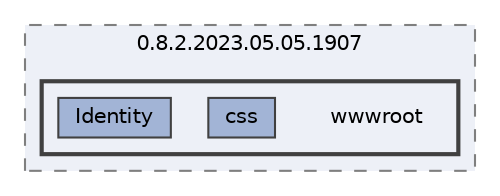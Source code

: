 digraph "BLAZAM/bin/Release/net6.0/publish/update/staged/0.8.2.2023.05.05.1907/wwwroot"
{
 // LATEX_PDF_SIZE
  bgcolor="transparent";
  edge [fontname=Helvetica,fontsize=10,labelfontname=Helvetica,labelfontsize=10];
  node [fontname=Helvetica,fontsize=10,shape=box,height=0.2,width=0.4];
  compound=true
  subgraph clusterdir_a8afdae30ecf819b62c079816d6c4601 {
    graph [ bgcolor="#edf0f7", pencolor="grey50", label="0.8.2.2023.05.05.1907", fontname=Helvetica,fontsize=10 style="filled,dashed", URL="dir_a8afdae30ecf819b62c079816d6c4601.html",tooltip=""]
  subgraph clusterdir_bd32e844fbd2aba04abe4bea73764a08 {
    graph [ bgcolor="#edf0f7", pencolor="grey25", label="", fontname=Helvetica,fontsize=10 style="filled,bold", URL="dir_bd32e844fbd2aba04abe4bea73764a08.html",tooltip=""]
    dir_bd32e844fbd2aba04abe4bea73764a08 [shape=plaintext, label="wwwroot"];
  dir_6dfc43e7dfd69fb91bdc0e8aeffc1659 [label="css", fillcolor="#a2b4d6", color="grey25", style="filled", URL="dir_6dfc43e7dfd69fb91bdc0e8aeffc1659.html",tooltip=""];
  dir_3bc9f0ec84285295416edab8292b80cc [label="Identity", fillcolor="#a2b4d6", color="grey25", style="filled", URL="dir_3bc9f0ec84285295416edab8292b80cc.html",tooltip=""];
  }
  }
}
